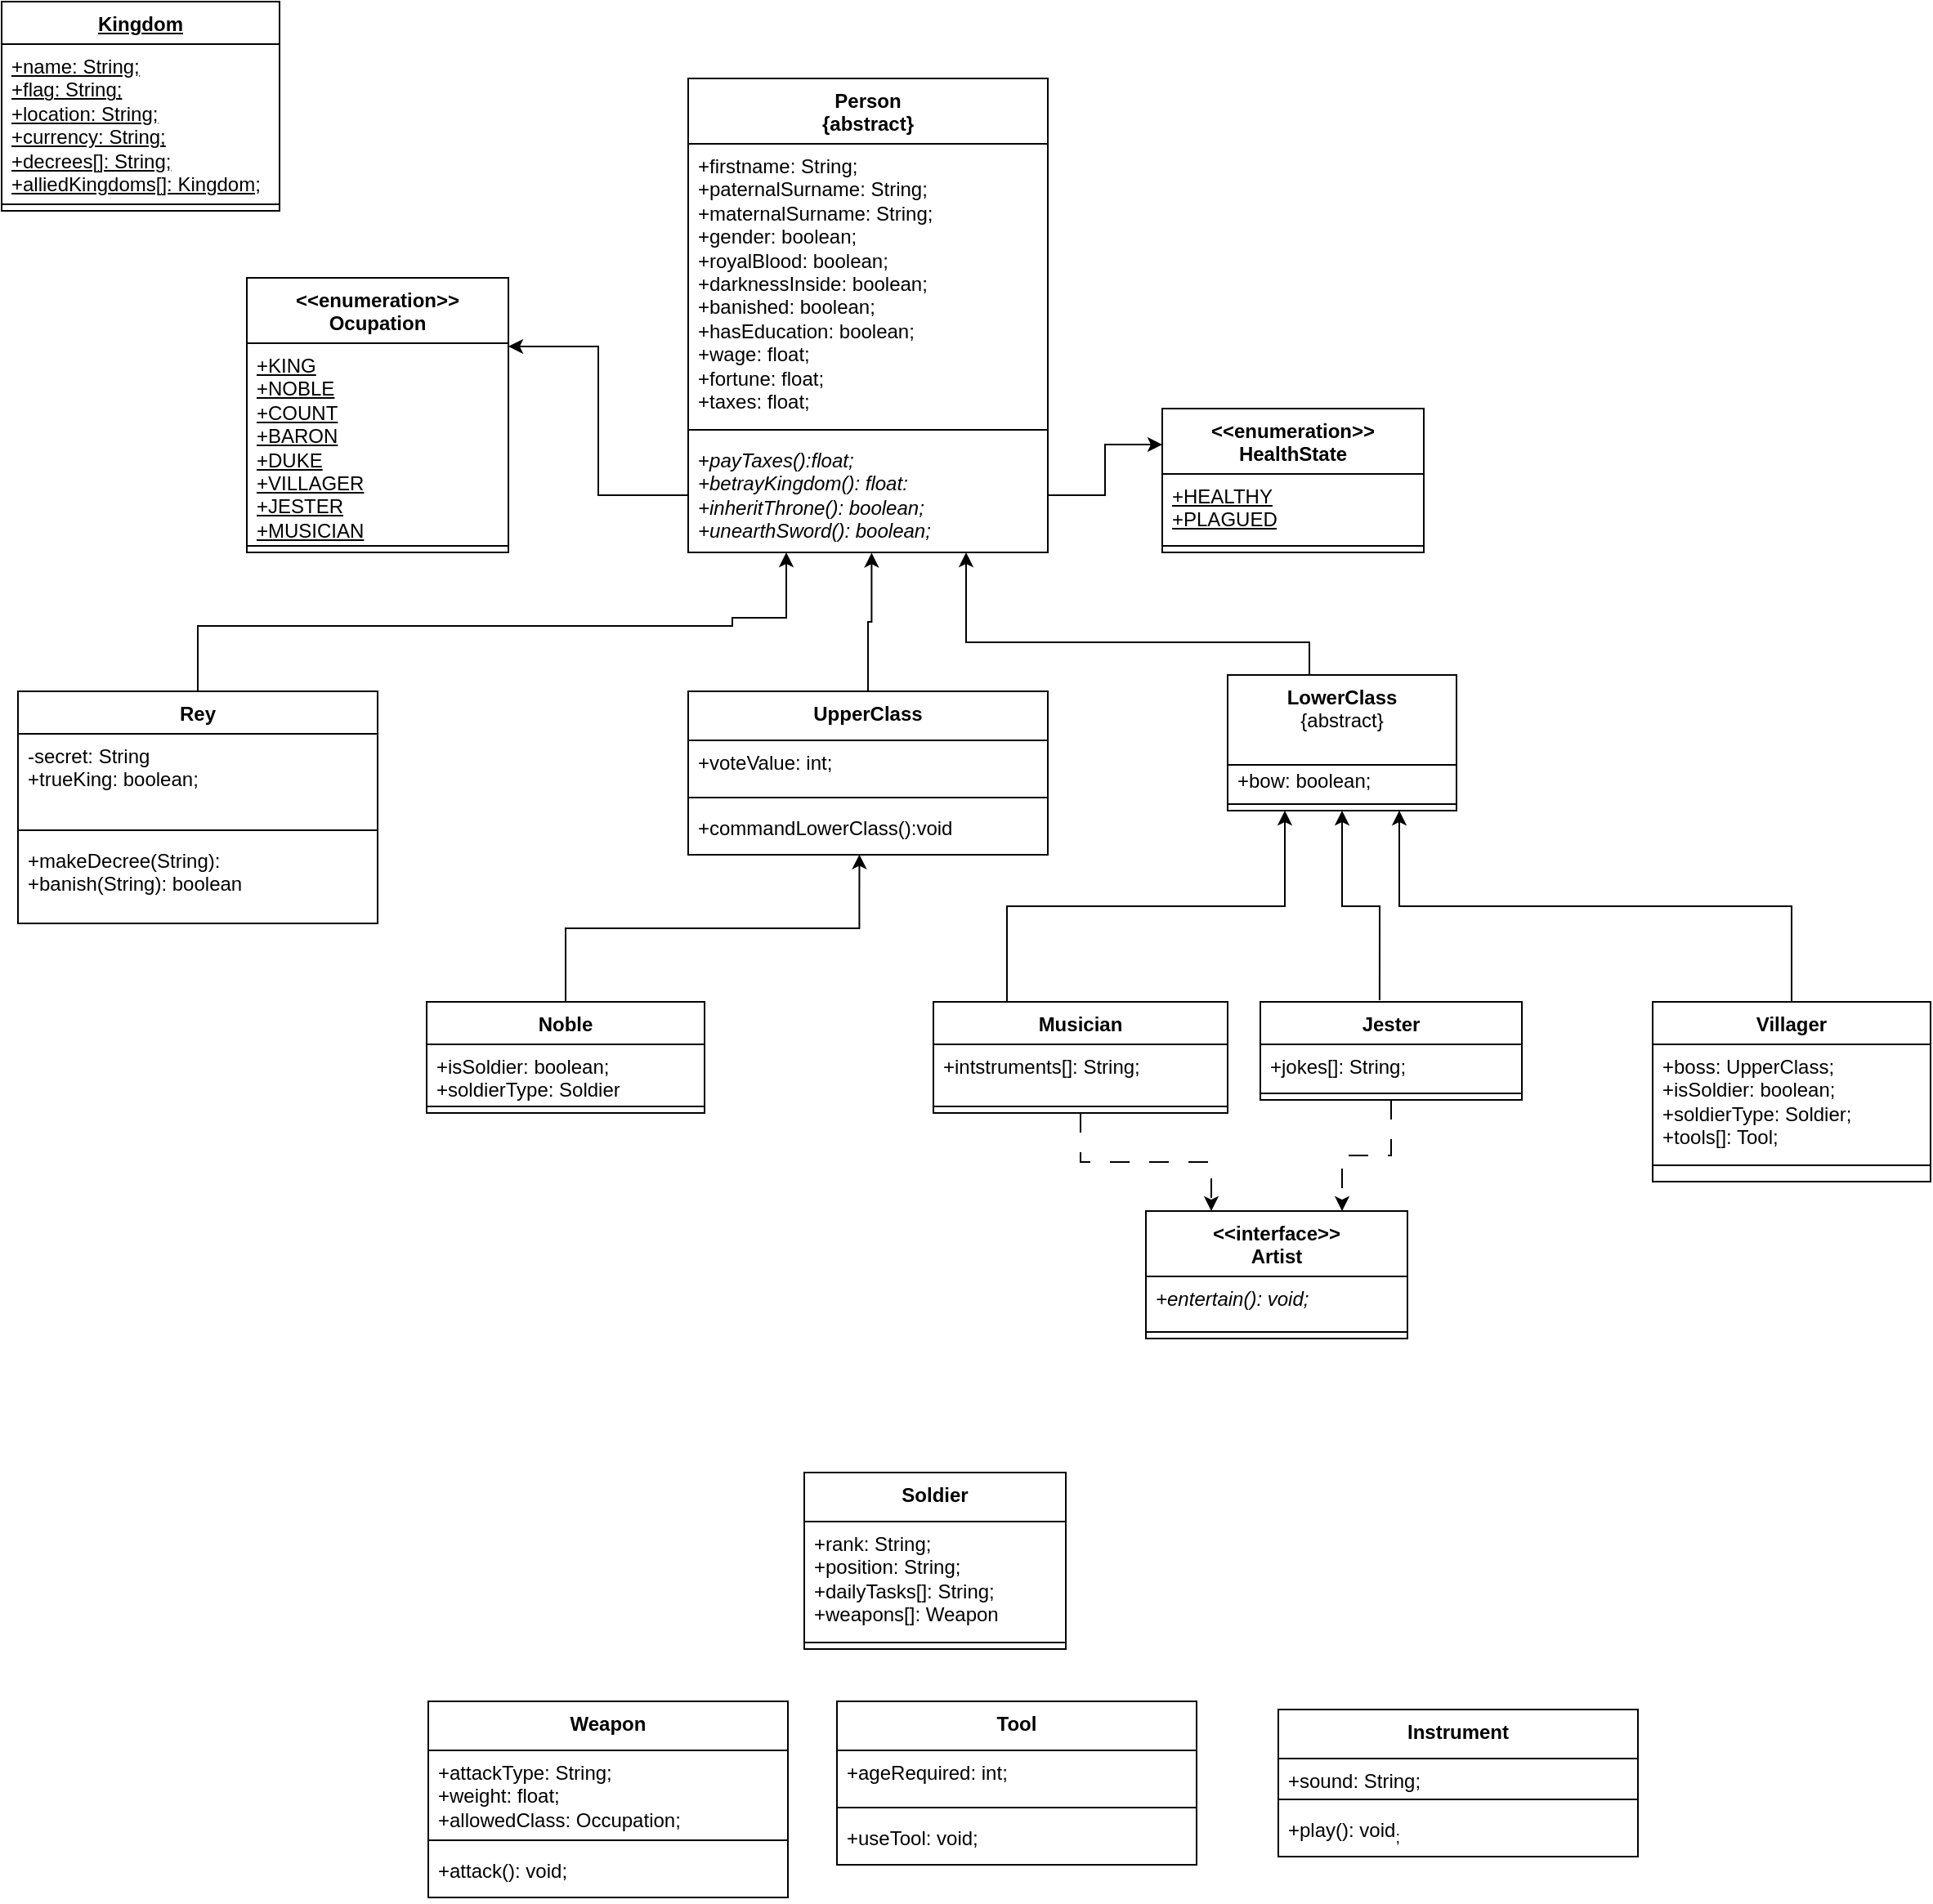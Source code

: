 <mxfile version="24.7.0" type="google">
  <diagram name="Página-1" id="RxgWlxhT6HdZIsI5FISV">
    <mxGraphModel grid="1" page="1" gridSize="10" guides="1" tooltips="1" connect="1" arrows="1" fold="1" pageScale="1" pageWidth="827" pageHeight="1169" math="0" shadow="0">
      <root>
        <mxCell id="0" />
        <mxCell id="1" parent="0" />
        <mxCell id="5AxWNF5T02aPGYcBd2j5-55" value="Rey" style="swimlane;fontStyle=1;align=center;verticalAlign=top;childLayout=stackLayout;horizontal=1;startSize=26;horizontalStack=0;resizeParent=1;resizeParentMax=0;resizeLast=0;collapsible=1;marginBottom=0;whiteSpace=wrap;html=1;" vertex="1" parent="1">
          <mxGeometry x="250" y="422" width="220" height="142" as="geometry" />
        </mxCell>
        <mxCell id="5AxWNF5T02aPGYcBd2j5-56" value="-secret: String&lt;div&gt;+trueKing: boolean;&lt;/div&gt;" style="text;strokeColor=none;fillColor=none;align=left;verticalAlign=top;spacingLeft=4;spacingRight=4;overflow=hidden;rotatable=0;points=[[0,0.5],[1,0.5]];portConstraint=eastwest;whiteSpace=wrap;html=1;" vertex="1" parent="5AxWNF5T02aPGYcBd2j5-55">
          <mxGeometry y="26" width="220" height="54" as="geometry" />
        </mxCell>
        <mxCell id="5AxWNF5T02aPGYcBd2j5-57" value="" style="line;strokeWidth=1;fillColor=none;align=left;verticalAlign=middle;spacingTop=-1;spacingLeft=3;spacingRight=3;rotatable=0;labelPosition=right;points=[];portConstraint=eastwest;strokeColor=inherit;" vertex="1" parent="5AxWNF5T02aPGYcBd2j5-55">
          <mxGeometry y="80" width="220" height="10" as="geometry" />
        </mxCell>
        <mxCell id="5AxWNF5T02aPGYcBd2j5-58" value="+makeDecree(String):&amp;nbsp; &amp;nbsp;&lt;div&gt;+banish(String): boolean&amp;nbsp;&lt;/div&gt;" style="text;strokeColor=none;fillColor=none;align=left;verticalAlign=top;spacingLeft=4;spacingRight=4;overflow=hidden;rotatable=0;points=[[0,0.5],[1,0.5]];portConstraint=eastwest;whiteSpace=wrap;html=1;" vertex="1" parent="5AxWNF5T02aPGYcBd2j5-55">
          <mxGeometry y="90" width="220" height="52" as="geometry" />
        </mxCell>
        <mxCell id="8YMsaWUEQPvyWmvl6M6F-32" style="edgeStyle=orthogonalEdgeStyle;rounded=0;orthogonalLoop=1;jettySize=auto;html=1;exitX=0.5;exitY=0;exitDx=0;exitDy=0;entryX=0.75;entryY=1;entryDx=0;entryDy=0;" edge="1" parent="1" source="5AxWNF5T02aPGYcBd2j5-63" target="5AxWNF5T02aPGYcBd2j5-84">
          <mxGeometry relative="1" as="geometry" />
        </mxCell>
        <mxCell id="5AxWNF5T02aPGYcBd2j5-63" value="Villager" style="swimlane;fontStyle=1;align=center;verticalAlign=top;childLayout=stackLayout;horizontal=1;startSize=26;horizontalStack=0;resizeParent=1;resizeParentMax=0;resizeLast=0;collapsible=1;marginBottom=0;whiteSpace=wrap;html=1;" vertex="1" parent="1">
          <mxGeometry x="1250" y="612" width="170" height="110" as="geometry" />
        </mxCell>
        <mxCell id="5AxWNF5T02aPGYcBd2j5-64" value="+boss: UpperClass;&lt;div&gt;+isSoldier: boolean;&lt;/div&gt;&lt;div&gt;+soldierType: Soldier;&lt;/div&gt;&lt;div&gt;+tools[]: Tool;&lt;/div&gt;" style="text;strokeColor=none;fillColor=none;align=left;verticalAlign=top;spacingLeft=4;spacingRight=4;overflow=hidden;rotatable=0;points=[[0,0.5],[1,0.5]];portConstraint=eastwest;whiteSpace=wrap;html=1;" vertex="1" parent="5AxWNF5T02aPGYcBd2j5-63">
          <mxGeometry y="26" width="170" height="64" as="geometry" />
        </mxCell>
        <mxCell id="5AxWNF5T02aPGYcBd2j5-65" value="" style="line;strokeWidth=1;fillColor=none;align=left;verticalAlign=middle;spacingTop=-1;spacingLeft=3;spacingRight=3;rotatable=0;labelPosition=right;points=[];portConstraint=eastwest;strokeColor=inherit;" vertex="1" parent="5AxWNF5T02aPGYcBd2j5-63">
          <mxGeometry y="90" width="170" height="20" as="geometry" />
        </mxCell>
        <mxCell id="8YMsaWUEQPvyWmvl6M6F-29" style="edgeStyle=orthogonalEdgeStyle;rounded=0;orthogonalLoop=1;jettySize=auto;html=1;exitX=0.25;exitY=0;exitDx=0;exitDy=0;entryX=0.25;entryY=1;entryDx=0;entryDy=0;" edge="1" parent="1" source="5AxWNF5T02aPGYcBd2j5-67" target="5AxWNF5T02aPGYcBd2j5-84">
          <mxGeometry relative="1" as="geometry" />
        </mxCell>
        <mxCell id="5AxWNF5T02aPGYcBd2j5-67" value="Musician" style="swimlane;fontStyle=1;align=center;verticalAlign=top;childLayout=stackLayout;horizontal=1;startSize=26;horizontalStack=0;resizeParent=1;resizeParentMax=0;resizeLast=0;collapsible=1;marginBottom=0;whiteSpace=wrap;html=1;" vertex="1" parent="1">
          <mxGeometry x="810" y="612" width="180" height="68" as="geometry" />
        </mxCell>
        <mxCell id="5AxWNF5T02aPGYcBd2j5-68" value="+intstruments[]: String;" style="text;strokeColor=none;fillColor=none;align=left;verticalAlign=top;spacingLeft=4;spacingRight=4;overflow=hidden;rotatable=0;points=[[0,0.5],[1,0.5]];portConstraint=eastwest;whiteSpace=wrap;html=1;" vertex="1" parent="5AxWNF5T02aPGYcBd2j5-67">
          <mxGeometry y="26" width="180" height="34" as="geometry" />
        </mxCell>
        <mxCell id="5AxWNF5T02aPGYcBd2j5-69" value="" style="line;strokeWidth=1;fillColor=none;align=left;verticalAlign=middle;spacingTop=-1;spacingLeft=3;spacingRight=3;rotatable=0;labelPosition=right;points=[];portConstraint=eastwest;strokeColor=inherit;" vertex="1" parent="5AxWNF5T02aPGYcBd2j5-67">
          <mxGeometry y="60" width="180" height="8" as="geometry" />
        </mxCell>
        <mxCell id="cL-bxxUgpNdBFjYDeyzz-24" style="edgeStyle=orthogonalEdgeStyle;rounded=0;orthogonalLoop=1;jettySize=auto;html=1;exitX=0.456;exitY=-0.017;exitDx=0;exitDy=0;entryX=0.5;entryY=1;entryDx=0;entryDy=0;exitPerimeter=0;" edge="1" parent="1" source="5AxWNF5T02aPGYcBd2j5-71" target="5AxWNF5T02aPGYcBd2j5-84">
          <mxGeometry relative="1" as="geometry" />
        </mxCell>
        <mxCell id="5AxWNF5T02aPGYcBd2j5-71" value="Jester" style="swimlane;fontStyle=1;align=center;verticalAlign=top;childLayout=stackLayout;horizontal=1;startSize=26;horizontalStack=0;resizeParent=1;resizeParentMax=0;resizeLast=0;collapsible=1;marginBottom=0;whiteSpace=wrap;html=1;" vertex="1" parent="1">
          <mxGeometry x="1010" y="612" width="160" height="60" as="geometry" />
        </mxCell>
        <mxCell id="5AxWNF5T02aPGYcBd2j5-72" value="+jokes[]: String;" style="text;strokeColor=none;fillColor=none;align=left;verticalAlign=top;spacingLeft=4;spacingRight=4;overflow=hidden;rotatable=0;points=[[0,0.5],[1,0.5]];portConstraint=eastwest;whiteSpace=wrap;html=1;" vertex="1" parent="5AxWNF5T02aPGYcBd2j5-71">
          <mxGeometry y="26" width="160" height="26" as="geometry" />
        </mxCell>
        <mxCell id="5AxWNF5T02aPGYcBd2j5-73" value="" style="line;strokeWidth=1;fillColor=none;align=left;verticalAlign=middle;spacingTop=-1;spacingLeft=3;spacingRight=3;rotatable=0;labelPosition=right;points=[];portConstraint=eastwest;strokeColor=inherit;" vertex="1" parent="5AxWNF5T02aPGYcBd2j5-71">
          <mxGeometry y="52" width="160" height="8" as="geometry" />
        </mxCell>
        <mxCell id="5AxWNF5T02aPGYcBd2j5-76" value="&lt;div&gt;&lt;span style=&quot;background-color: initial;&quot;&gt;Soldier&lt;/span&gt;&lt;br&gt;&lt;/div&gt;" style="swimlane;fontStyle=1;align=center;verticalAlign=top;childLayout=stackLayout;horizontal=1;startSize=30;horizontalStack=0;resizeParent=1;resizeParentMax=0;resizeLast=0;collapsible=1;marginBottom=0;whiteSpace=wrap;html=1;" vertex="1" parent="1">
          <mxGeometry x="731" y="900" width="160" height="108" as="geometry" />
        </mxCell>
        <mxCell id="5AxWNF5T02aPGYcBd2j5-77" value="+rank: String;&lt;div&gt;+position: String;&lt;/div&gt;&lt;div&gt;+dailyTasks[]: String;&lt;/div&gt;&lt;div&gt;+weapons[]: Weapon&lt;/div&gt;" style="text;strokeColor=none;fillColor=none;align=left;verticalAlign=top;spacingLeft=4;spacingRight=4;overflow=hidden;rotatable=0;points=[[0,0.5],[1,0.5]];portConstraint=eastwest;whiteSpace=wrap;html=1;" vertex="1" parent="5AxWNF5T02aPGYcBd2j5-76">
          <mxGeometry y="30" width="160" height="70" as="geometry" />
        </mxCell>
        <mxCell id="5AxWNF5T02aPGYcBd2j5-78" value="" style="line;strokeWidth=1;fillColor=none;align=left;verticalAlign=middle;spacingTop=-1;spacingLeft=3;spacingRight=3;rotatable=0;labelPosition=right;points=[];portConstraint=eastwest;strokeColor=inherit;" vertex="1" parent="5AxWNF5T02aPGYcBd2j5-76">
          <mxGeometry y="100" width="160" height="8" as="geometry" />
        </mxCell>
        <mxCell id="5AxWNF5T02aPGYcBd2j5-80" value="&lt;u&gt;Kingdom&lt;/u&gt;" style="swimlane;fontStyle=1;align=center;verticalAlign=top;childLayout=stackLayout;horizontal=1;startSize=26;horizontalStack=0;resizeParent=1;resizeParentMax=0;resizeLast=0;collapsible=1;marginBottom=0;whiteSpace=wrap;html=1;" vertex="1" parent="1">
          <mxGeometry x="240" width="170" height="128" as="geometry" />
        </mxCell>
        <mxCell id="5AxWNF5T02aPGYcBd2j5-81" value="&lt;div&gt;&lt;u&gt;+name: String;&lt;/u&gt;&lt;/div&gt;&lt;div&gt;&lt;u&gt;+flag: String;&lt;/u&gt;&lt;/div&gt;&lt;div&gt;&lt;u&gt;+location: String;&lt;/u&gt;&lt;/div&gt;&lt;div&gt;&lt;u&gt;+currency: String;&lt;/u&gt;&lt;/div&gt;&lt;div&gt;&lt;u&gt;+decrees[]: String;&lt;/u&gt;&lt;/div&gt;&lt;div&gt;&lt;u&gt;+alliedKingdoms[]: Kingdom;&lt;/u&gt;&lt;/div&gt;" style="text;strokeColor=none;fillColor=none;align=left;verticalAlign=top;spacingLeft=4;spacingRight=4;overflow=hidden;rotatable=0;points=[[0,0.5],[1,0.5]];portConstraint=eastwest;whiteSpace=wrap;html=1;" vertex="1" parent="5AxWNF5T02aPGYcBd2j5-80">
          <mxGeometry y="26" width="170" height="94" as="geometry" />
        </mxCell>
        <mxCell id="5AxWNF5T02aPGYcBd2j5-82" value="" style="line;strokeWidth=1;fillColor=none;align=left;verticalAlign=middle;spacingTop=-1;spacingLeft=3;spacingRight=3;rotatable=0;labelPosition=right;points=[];portConstraint=eastwest;strokeColor=inherit;" vertex="1" parent="5AxWNF5T02aPGYcBd2j5-80">
          <mxGeometry y="120" width="170" height="8" as="geometry" />
        </mxCell>
        <mxCell id="5AxWNF5T02aPGYcBd2j5-84" value="&lt;b&gt;LowerClass&lt;/b&gt;&lt;br&gt;&lt;div&gt;{abstract}&lt;/div&gt;" style="swimlane;fontStyle=0;align=center;verticalAlign=top;childLayout=stackLayout;horizontal=1;startSize=55;horizontalStack=0;resizeParent=1;resizeParentMax=0;resizeLast=0;collapsible=0;marginBottom=0;html=1;whiteSpace=wrap;" vertex="1" parent="1">
          <mxGeometry x="990" y="412" width="140" height="83" as="geometry" />
        </mxCell>
        <mxCell id="5AxWNF5T02aPGYcBd2j5-85" value="+bow: boolean;" style="text;html=1;strokeColor=none;fillColor=none;align=left;verticalAlign=middle;spacingLeft=4;spacingRight=4;overflow=hidden;rotatable=0;points=[[0,0.5],[1,0.5]];portConstraint=eastwest;whiteSpace=wrap;" vertex="1" parent="5AxWNF5T02aPGYcBd2j5-84">
          <mxGeometry y="55" width="140" height="20" as="geometry" />
        </mxCell>
        <mxCell id="5AxWNF5T02aPGYcBd2j5-86" value="" style="line;strokeWidth=1;fillColor=none;align=left;verticalAlign=middle;spacingTop=-1;spacingLeft=3;spacingRight=3;rotatable=0;labelPosition=right;points=[];portConstraint=eastwest;" vertex="1" parent="5AxWNF5T02aPGYcBd2j5-84">
          <mxGeometry y="75" width="140" height="8" as="geometry" />
        </mxCell>
        <mxCell id="8YMsaWUEQPvyWmvl6M6F-4" style="edgeStyle=orthogonalEdgeStyle;rounded=0;orthogonalLoop=1;jettySize=auto;html=1;entryX=0;entryY=0.25;entryDx=0;entryDy=0;exitX=1;exitY=0.5;exitDx=0;exitDy=0;" edge="1" parent="1" source="cL-bxxUgpNdBFjYDeyzz-20" target="cL-bxxUgpNdBFjYDeyzz-21">
          <mxGeometry relative="1" as="geometry">
            <mxPoint x="830" y="189.5" as="sourcePoint" />
            <mxPoint x="991" y="12" as="targetPoint" />
          </mxGeometry>
        </mxCell>
        <mxCell id="8YMsaWUEQPvyWmvl6M6F-9" style="edgeStyle=orthogonalEdgeStyle;rounded=0;orthogonalLoop=1;jettySize=auto;html=1;exitX=0.5;exitY=0;exitDx=0;exitDy=0;entryX=0.51;entryY=1.003;entryDx=0;entryDy=0;entryPerimeter=0;" edge="1" parent="1" source="8YMsaWUEQPvyWmvl6M6F-16" target="cL-bxxUgpNdBFjYDeyzz-20">
          <mxGeometry relative="1" as="geometry">
            <mxPoint x="580" y="392.0" as="sourcePoint" />
            <Array as="points" />
            <mxPoint x="770" y="222" as="targetPoint" />
          </mxGeometry>
        </mxCell>
        <mxCell id="8YMsaWUEQPvyWmvl6M6F-10" style="edgeStyle=orthogonalEdgeStyle;rounded=0;orthogonalLoop=1;jettySize=auto;html=1;" edge="1" parent="1" target="cL-bxxUgpNdBFjYDeyzz-20">
          <mxGeometry relative="1" as="geometry">
            <mxPoint x="1040" y="412" as="sourcePoint" />
            <mxPoint x="830" y="192" as="targetPoint" />
            <Array as="points">
              <mxPoint x="1040" y="392" />
              <mxPoint x="830" y="392" />
            </Array>
          </mxGeometry>
        </mxCell>
        <mxCell id="8YMsaWUEQPvyWmvl6M6F-16" value="UpperClass" style="swimlane;fontStyle=1;align=center;verticalAlign=top;childLayout=stackLayout;horizontal=1;startSize=30;horizontalStack=0;resizeParent=1;resizeParentMax=0;resizeLast=0;collapsible=1;marginBottom=0;whiteSpace=wrap;html=1;" vertex="1" parent="1">
          <mxGeometry x="660" y="422" width="220" height="100" as="geometry" />
        </mxCell>
        <mxCell id="8YMsaWUEQPvyWmvl6M6F-17" value="+voteValue: int;" style="text;strokeColor=none;fillColor=none;align=left;verticalAlign=top;spacingLeft=4;spacingRight=4;overflow=hidden;rotatable=0;points=[[0,0.5],[1,0.5]];portConstraint=eastwest;whiteSpace=wrap;html=1;" vertex="1" parent="8YMsaWUEQPvyWmvl6M6F-16">
          <mxGeometry y="30" width="220" height="30" as="geometry" />
        </mxCell>
        <mxCell id="8YMsaWUEQPvyWmvl6M6F-18" value="" style="line;strokeWidth=1;fillColor=none;align=left;verticalAlign=middle;spacingTop=-1;spacingLeft=3;spacingRight=3;rotatable=0;labelPosition=right;points=[];portConstraint=eastwest;strokeColor=inherit;" vertex="1" parent="8YMsaWUEQPvyWmvl6M6F-16">
          <mxGeometry y="60" width="220" height="10" as="geometry" />
        </mxCell>
        <mxCell id="8YMsaWUEQPvyWmvl6M6F-19" value="+commandLowerClass():void" style="text;strokeColor=none;fillColor=none;align=left;verticalAlign=top;spacingLeft=4;spacingRight=4;overflow=hidden;rotatable=0;points=[[0,0.5],[1,0.5]];portConstraint=eastwest;whiteSpace=wrap;html=1;" vertex="1" parent="8YMsaWUEQPvyWmvl6M6F-16">
          <mxGeometry y="70" width="220" height="30" as="geometry" />
        </mxCell>
        <mxCell id="8YMsaWUEQPvyWmvl6M6F-20" value="&lt;div&gt;&lt;/div&gt;&lt;div&gt;&amp;lt;&amp;lt;enumeration&amp;gt;&amp;gt;&lt;/div&gt;&lt;div&gt;Ocupation&lt;/div&gt;" style="swimlane;fontStyle=1;align=center;verticalAlign=top;childLayout=stackLayout;horizontal=1;startSize=40;horizontalStack=0;resizeParent=1;resizeParentMax=0;resizeLast=0;collapsible=1;marginBottom=0;whiteSpace=wrap;html=1;" vertex="1" parent="1">
          <mxGeometry x="390" y="169" width="160" height="168" as="geometry" />
        </mxCell>
        <mxCell id="8YMsaWUEQPvyWmvl6M6F-21" value="&lt;u&gt;+KING&lt;/u&gt;&lt;div&gt;&lt;u&gt;+NOBLE&lt;/u&gt;&lt;/div&gt;&lt;div&gt;&lt;u&gt;+COUNT&lt;/u&gt;&lt;/div&gt;&lt;div&gt;&lt;u&gt;+BARON&lt;/u&gt;&lt;/div&gt;&lt;div&gt;&lt;u&gt;+DUKE&lt;/u&gt;&lt;/div&gt;&lt;div&gt;&lt;u&gt;+VILLAGER&lt;/u&gt;&lt;/div&gt;&lt;div&gt;&lt;u&gt;+JESTER&lt;/u&gt;&lt;/div&gt;&lt;div&gt;&lt;u&gt;+MUSICIAN&lt;/u&gt;&lt;/div&gt;" style="text;strokeColor=none;fillColor=none;align=left;verticalAlign=top;spacingLeft=4;spacingRight=4;overflow=hidden;rotatable=0;points=[[0,0.5],[1,0.5]];portConstraint=eastwest;whiteSpace=wrap;html=1;" vertex="1" parent="8YMsaWUEQPvyWmvl6M6F-20">
          <mxGeometry y="40" width="160" height="120" as="geometry" />
        </mxCell>
        <mxCell id="8YMsaWUEQPvyWmvl6M6F-22" value="" style="line;strokeWidth=1;fillColor=none;align=left;verticalAlign=middle;spacingTop=-1;spacingLeft=3;spacingRight=3;rotatable=0;labelPosition=right;points=[];portConstraint=eastwest;strokeColor=inherit;" vertex="1" parent="8YMsaWUEQPvyWmvl6M6F-20">
          <mxGeometry y="160" width="160" height="8" as="geometry" />
        </mxCell>
        <mxCell id="8YMsaWUEQPvyWmvl6M6F-24" value="&lt;div&gt;&lt;/div&gt;&lt;div&gt;&amp;lt;&amp;lt;interface&amp;gt;&amp;gt;&lt;br&gt;Artist&lt;/div&gt;" style="swimlane;fontStyle=1;align=center;verticalAlign=top;childLayout=stackLayout;horizontal=1;startSize=40;horizontalStack=0;resizeParent=1;resizeParentMax=0;resizeLast=0;collapsible=1;marginBottom=0;whiteSpace=wrap;html=1;" vertex="1" parent="1">
          <mxGeometry x="940" y="740" width="160" height="78" as="geometry" />
        </mxCell>
        <mxCell id="8YMsaWUEQPvyWmvl6M6F-25" value="&lt;i&gt;+entertain(): void;&lt;/i&gt;" style="text;strokeColor=none;fillColor=none;align=left;verticalAlign=top;spacingLeft=4;spacingRight=4;overflow=hidden;rotatable=0;points=[[0,0.5],[1,0.5]];portConstraint=eastwest;whiteSpace=wrap;html=1;" vertex="1" parent="8YMsaWUEQPvyWmvl6M6F-24">
          <mxGeometry y="40" width="160" height="30" as="geometry" />
        </mxCell>
        <mxCell id="8YMsaWUEQPvyWmvl6M6F-26" value="" style="line;strokeWidth=1;fillColor=none;align=left;verticalAlign=middle;spacingTop=-1;spacingLeft=3;spacingRight=3;rotatable=0;labelPosition=right;points=[];portConstraint=eastwest;strokeColor=inherit;" vertex="1" parent="8YMsaWUEQPvyWmvl6M6F-24">
          <mxGeometry y="70" width="160" height="8" as="geometry" />
        </mxCell>
        <mxCell id="8YMsaWUEQPvyWmvl6M6F-27" style="edgeStyle=orthogonalEdgeStyle;rounded=0;orthogonalLoop=1;jettySize=auto;html=1;exitX=0.5;exitY=1;exitDx=0;exitDy=0;entryX=0.25;entryY=0;entryDx=0;entryDy=0;dashed=1;dashPattern=12 12;" edge="1" parent="1" source="5AxWNF5T02aPGYcBd2j5-67" target="8YMsaWUEQPvyWmvl6M6F-24">
          <mxGeometry relative="1" as="geometry">
            <mxPoint x="970" y="693" as="sourcePoint" />
          </mxGeometry>
        </mxCell>
        <mxCell id="8YMsaWUEQPvyWmvl6M6F-31" style="edgeStyle=orthogonalEdgeStyle;rounded=0;orthogonalLoop=1;jettySize=auto;html=1;exitX=0.5;exitY=1;exitDx=0;exitDy=0;entryX=0.75;entryY=0;entryDx=0;entryDy=0;dashed=1;dashPattern=12 12;" edge="1" parent="1" source="5AxWNF5T02aPGYcBd2j5-71" target="8YMsaWUEQPvyWmvl6M6F-24">
          <mxGeometry relative="1" as="geometry" />
        </mxCell>
        <mxCell id="cL-bxxUgpNdBFjYDeyzz-2" style="edgeStyle=orthogonalEdgeStyle;rounded=0;orthogonalLoop=1;jettySize=auto;html=1;exitX=0.5;exitY=0;exitDx=0;exitDy=0;entryX=0.476;entryY=0.994;entryDx=0;entryDy=0;entryPerimeter=0;" edge="1" parent="1" source="8YMsaWUEQPvyWmvl6M6F-40" target="8YMsaWUEQPvyWmvl6M6F-19">
          <mxGeometry relative="1" as="geometry">
            <mxPoint x="580" y="542" as="targetPoint" />
          </mxGeometry>
        </mxCell>
        <mxCell id="8YMsaWUEQPvyWmvl6M6F-40" value="Noble" style="swimlane;fontStyle=1;align=center;verticalAlign=top;childLayout=stackLayout;horizontal=1;startSize=26;horizontalStack=0;resizeParent=1;resizeParentMax=0;resizeLast=0;collapsible=1;marginBottom=0;whiteSpace=wrap;html=1;" vertex="1" parent="1">
          <mxGeometry x="500" y="612" width="170" height="68" as="geometry" />
        </mxCell>
        <mxCell id="8YMsaWUEQPvyWmvl6M6F-41" value="+isSoldier: boolean;&lt;div&gt;+soldierType: Soldier&lt;/div&gt;" style="text;strokeColor=none;fillColor=none;align=left;verticalAlign=top;spacingLeft=4;spacingRight=4;overflow=hidden;rotatable=0;points=[[0,0.5],[1,0.5]];portConstraint=eastwest;whiteSpace=wrap;html=1;" vertex="1" parent="8YMsaWUEQPvyWmvl6M6F-40">
          <mxGeometry y="26" width="170" height="34" as="geometry" />
        </mxCell>
        <mxCell id="8YMsaWUEQPvyWmvl6M6F-42" value="" style="line;strokeWidth=1;fillColor=none;align=left;verticalAlign=middle;spacingTop=-1;spacingLeft=3;spacingRight=3;rotatable=0;labelPosition=right;points=[];portConstraint=eastwest;strokeColor=inherit;" vertex="1" parent="8YMsaWUEQPvyWmvl6M6F-40">
          <mxGeometry y="60" width="170" height="8" as="geometry" />
        </mxCell>
        <mxCell id="cL-bxxUgpNdBFjYDeyzz-5" value="Instrument" style="swimlane;fontStyle=1;align=center;verticalAlign=top;childLayout=stackLayout;horizontal=1;startSize=30;horizontalStack=0;resizeParent=1;resizeParentMax=0;resizeLast=0;collapsible=1;marginBottom=0;whiteSpace=wrap;html=1;" vertex="1" parent="1">
          <mxGeometry x="1021" y="1045" width="220" height="90" as="geometry" />
        </mxCell>
        <mxCell id="cL-bxxUgpNdBFjYDeyzz-6" value="+sound: String;" style="text;strokeColor=none;fillColor=none;align=left;verticalAlign=top;spacingLeft=4;spacingRight=4;overflow=hidden;rotatable=0;points=[[0,0.5],[1,0.5]];portConstraint=eastwest;whiteSpace=wrap;html=1;" vertex="1" parent="cL-bxxUgpNdBFjYDeyzz-5">
          <mxGeometry y="30" width="220" height="20" as="geometry" />
        </mxCell>
        <mxCell id="cL-bxxUgpNdBFjYDeyzz-7" value="" style="line;strokeWidth=1;fillColor=none;align=left;verticalAlign=middle;spacingTop=-1;spacingLeft=3;spacingRight=3;rotatable=0;labelPosition=right;points=[];portConstraint=eastwest;strokeColor=inherit;" vertex="1" parent="cL-bxxUgpNdBFjYDeyzz-5">
          <mxGeometry y="50" width="220" height="10" as="geometry" />
        </mxCell>
        <mxCell id="cL-bxxUgpNdBFjYDeyzz-8" value="+play(): void&lt;sub&gt;;&lt;/sub&gt;" style="text;strokeColor=none;fillColor=none;align=left;verticalAlign=top;spacingLeft=4;spacingRight=4;overflow=hidden;rotatable=0;points=[[0,0.5],[1,0.5]];portConstraint=eastwest;whiteSpace=wrap;html=1;" vertex="1" parent="cL-bxxUgpNdBFjYDeyzz-5">
          <mxGeometry y="60" width="220" height="30" as="geometry" />
        </mxCell>
        <mxCell id="cL-bxxUgpNdBFjYDeyzz-9" value="Tool" style="swimlane;fontStyle=1;align=center;verticalAlign=top;childLayout=stackLayout;horizontal=1;startSize=30;horizontalStack=0;resizeParent=1;resizeParentMax=0;resizeLast=0;collapsible=1;marginBottom=0;whiteSpace=wrap;html=1;" vertex="1" parent="1">
          <mxGeometry x="751" y="1040" width="220" height="100" as="geometry" />
        </mxCell>
        <mxCell id="cL-bxxUgpNdBFjYDeyzz-10" value="+ageRequired: int;" style="text;strokeColor=none;fillColor=none;align=left;verticalAlign=top;spacingLeft=4;spacingRight=4;overflow=hidden;rotatable=0;points=[[0,0.5],[1,0.5]];portConstraint=eastwest;whiteSpace=wrap;html=1;" vertex="1" parent="cL-bxxUgpNdBFjYDeyzz-9">
          <mxGeometry y="30" width="220" height="30" as="geometry" />
        </mxCell>
        <mxCell id="cL-bxxUgpNdBFjYDeyzz-11" value="" style="line;strokeWidth=1;fillColor=none;align=left;verticalAlign=middle;spacingTop=-1;spacingLeft=3;spacingRight=3;rotatable=0;labelPosition=right;points=[];portConstraint=eastwest;strokeColor=inherit;" vertex="1" parent="cL-bxxUgpNdBFjYDeyzz-9">
          <mxGeometry y="60" width="220" height="10" as="geometry" />
        </mxCell>
        <mxCell id="cL-bxxUgpNdBFjYDeyzz-12" value="+useTool: void;" style="text;strokeColor=none;fillColor=none;align=left;verticalAlign=top;spacingLeft=4;spacingRight=4;overflow=hidden;rotatable=0;points=[[0,0.5],[1,0.5]];portConstraint=eastwest;whiteSpace=wrap;html=1;" vertex="1" parent="cL-bxxUgpNdBFjYDeyzz-9">
          <mxGeometry y="70" width="220" height="30" as="geometry" />
        </mxCell>
        <mxCell id="cL-bxxUgpNdBFjYDeyzz-13" value="Weapon" style="swimlane;fontStyle=1;align=center;verticalAlign=top;childLayout=stackLayout;horizontal=1;startSize=30;horizontalStack=0;resizeParent=1;resizeParentMax=0;resizeLast=0;collapsible=1;marginBottom=0;whiteSpace=wrap;html=1;" vertex="1" parent="1">
          <mxGeometry x="501" y="1040" width="220" height="120" as="geometry" />
        </mxCell>
        <mxCell id="cL-bxxUgpNdBFjYDeyzz-14" value="+attackType: String;&lt;div&gt;+weight: float;&lt;/div&gt;&lt;div&gt;+allowedClass: Occupation;&lt;/div&gt;" style="text;strokeColor=none;fillColor=none;align=left;verticalAlign=top;spacingLeft=4;spacingRight=4;overflow=hidden;rotatable=0;points=[[0,0.5],[1,0.5]];portConstraint=eastwest;whiteSpace=wrap;html=1;" vertex="1" parent="cL-bxxUgpNdBFjYDeyzz-13">
          <mxGeometry y="30" width="220" height="50" as="geometry" />
        </mxCell>
        <mxCell id="cL-bxxUgpNdBFjYDeyzz-15" value="" style="line;strokeWidth=1;fillColor=none;align=left;verticalAlign=middle;spacingTop=-1;spacingLeft=3;spacingRight=3;rotatable=0;labelPosition=right;points=[];portConstraint=eastwest;strokeColor=inherit;" vertex="1" parent="cL-bxxUgpNdBFjYDeyzz-13">
          <mxGeometry y="80" width="220" height="10" as="geometry" />
        </mxCell>
        <mxCell id="cL-bxxUgpNdBFjYDeyzz-16" value="+attack(): void;" style="text;strokeColor=none;fillColor=none;align=left;verticalAlign=top;spacingLeft=4;spacingRight=4;overflow=hidden;rotatable=0;points=[[0,0.5],[1,0.5]];portConstraint=eastwest;whiteSpace=wrap;html=1;" vertex="1" parent="cL-bxxUgpNdBFjYDeyzz-13">
          <mxGeometry y="90" width="220" height="30" as="geometry" />
        </mxCell>
        <mxCell id="cL-bxxUgpNdBFjYDeyzz-17" value="Person&lt;div&gt;{abstract}&lt;/div&gt;" style="swimlane;fontStyle=1;align=center;verticalAlign=top;childLayout=stackLayout;horizontal=1;startSize=40;horizontalStack=0;resizeParent=1;resizeParentMax=0;resizeLast=0;collapsible=1;marginBottom=0;whiteSpace=wrap;html=1;" vertex="1" parent="1">
          <mxGeometry x="660" y="47" width="220" height="290" as="geometry">
            <mxRectangle x="827" y="-170" width="90" height="40" as="alternateBounds" />
          </mxGeometry>
        </mxCell>
        <mxCell id="cL-bxxUgpNdBFjYDeyzz-18" value="&lt;div&gt;+firstname: String;&lt;/div&gt;&lt;div&gt;+paternalSurname: String;&lt;/div&gt;&lt;div&gt;+maternalSurname: String;&lt;/div&gt;&lt;div&gt;+gender: boolean;&lt;/div&gt;&lt;div&gt;+royalBlood: boolean;&lt;/div&gt;&lt;div&gt;+darknessInside: boolean;&lt;/div&gt;&lt;div&gt;+banished: boolean;&lt;/div&gt;&lt;div&gt;+hasEducation: boolean;&lt;/div&gt;&lt;div&gt;+wage: float;&lt;/div&gt;&lt;div&gt;+fortune: float;&lt;/div&gt;&lt;div&gt;+taxes: float;&lt;/div&gt;" style="text;strokeColor=none;fillColor=none;align=left;verticalAlign=top;spacingLeft=4;spacingRight=4;overflow=hidden;rotatable=0;points=[[0,0.5],[1,0.5]];portConstraint=eastwest;whiteSpace=wrap;html=1;" vertex="1" parent="cL-bxxUgpNdBFjYDeyzz-17">
          <mxGeometry y="40" width="220" height="170" as="geometry" />
        </mxCell>
        <mxCell id="cL-bxxUgpNdBFjYDeyzz-19" value="" style="line;strokeWidth=1;fillColor=none;align=left;verticalAlign=middle;spacingTop=-1;spacingLeft=3;spacingRight=3;rotatable=0;labelPosition=right;points=[];portConstraint=eastwest;strokeColor=inherit;" vertex="1" parent="cL-bxxUgpNdBFjYDeyzz-17">
          <mxGeometry y="210" width="220" height="10" as="geometry" />
        </mxCell>
        <mxCell id="cL-bxxUgpNdBFjYDeyzz-20" value="+&lt;i&gt;payTaxes():float;&lt;/i&gt;&lt;div&gt;&lt;i&gt;+betrayKingdom(): float:&lt;/i&gt;&lt;/div&gt;&lt;div&gt;&lt;i&gt;+inheritThrone(): boolean;&lt;/i&gt;&lt;/div&gt;&lt;div&gt;&lt;i&gt;+unearthSword(): boolean;&lt;/i&gt;&lt;/div&gt;" style="text;strokeColor=none;fillColor=none;align=left;verticalAlign=top;spacingLeft=4;spacingRight=4;overflow=hidden;rotatable=0;points=[[0,0.5],[1,0.5]];portConstraint=eastwest;whiteSpace=wrap;html=1;" vertex="1" parent="cL-bxxUgpNdBFjYDeyzz-17">
          <mxGeometry y="220" width="220" height="70" as="geometry" />
        </mxCell>
        <mxCell id="cL-bxxUgpNdBFjYDeyzz-21" value="&lt;div&gt;&lt;/div&gt;&lt;div&gt;&amp;lt;&amp;lt;enumeration&amp;gt;&amp;gt;&lt;/div&gt;&lt;div&gt;HealthState&lt;/div&gt;" style="swimlane;fontStyle=1;align=center;verticalAlign=top;childLayout=stackLayout;horizontal=1;startSize=40;horizontalStack=0;resizeParent=1;resizeParentMax=0;resizeLast=0;collapsible=1;marginBottom=0;whiteSpace=wrap;html=1;" vertex="1" parent="1">
          <mxGeometry x="950" y="249" width="160" height="88" as="geometry" />
        </mxCell>
        <mxCell id="cL-bxxUgpNdBFjYDeyzz-22" value="&lt;u&gt;+HEALTHY&lt;/u&gt;&lt;div&gt;&lt;u&gt;+PLAGUED&lt;/u&gt;&lt;/div&gt;" style="text;strokeColor=none;fillColor=none;align=left;verticalAlign=top;spacingLeft=4;spacingRight=4;overflow=hidden;rotatable=0;points=[[0,0.5],[1,0.5]];portConstraint=eastwest;whiteSpace=wrap;html=1;" vertex="1" parent="cL-bxxUgpNdBFjYDeyzz-21">
          <mxGeometry y="40" width="160" height="40" as="geometry" />
        </mxCell>
        <mxCell id="cL-bxxUgpNdBFjYDeyzz-23" value="" style="line;strokeWidth=1;fillColor=none;align=left;verticalAlign=middle;spacingTop=-1;spacingLeft=3;spacingRight=3;rotatable=0;labelPosition=right;points=[];portConstraint=eastwest;strokeColor=inherit;" vertex="1" parent="cL-bxxUgpNdBFjYDeyzz-21">
          <mxGeometry y="80" width="160" height="8" as="geometry" />
        </mxCell>
        <mxCell id="cL-bxxUgpNdBFjYDeyzz-25" style="edgeStyle=orthogonalEdgeStyle;rounded=0;orthogonalLoop=1;jettySize=auto;html=1;exitX=0;exitY=0.5;exitDx=0;exitDy=0;entryX=1;entryY=0.25;entryDx=0;entryDy=0;" edge="1" parent="1" source="cL-bxxUgpNdBFjYDeyzz-20" target="8YMsaWUEQPvyWmvl6M6F-20">
          <mxGeometry relative="1" as="geometry" />
        </mxCell>
        <mxCell id="cL-bxxUgpNdBFjYDeyzz-26" style="edgeStyle=orthogonalEdgeStyle;rounded=0;orthogonalLoop=1;jettySize=auto;html=1;" edge="1" parent="1" source="5AxWNF5T02aPGYcBd2j5-55" target="cL-bxxUgpNdBFjYDeyzz-20">
          <mxGeometry relative="1" as="geometry">
            <mxPoint x="720" y="367" as="targetPoint" />
            <Array as="points">
              <mxPoint x="360" y="382" />
              <mxPoint x="687" y="382" />
              <mxPoint x="687" y="377" />
              <mxPoint x="720" y="377" />
            </Array>
          </mxGeometry>
        </mxCell>
      </root>
    </mxGraphModel>
  </diagram>
</mxfile>
